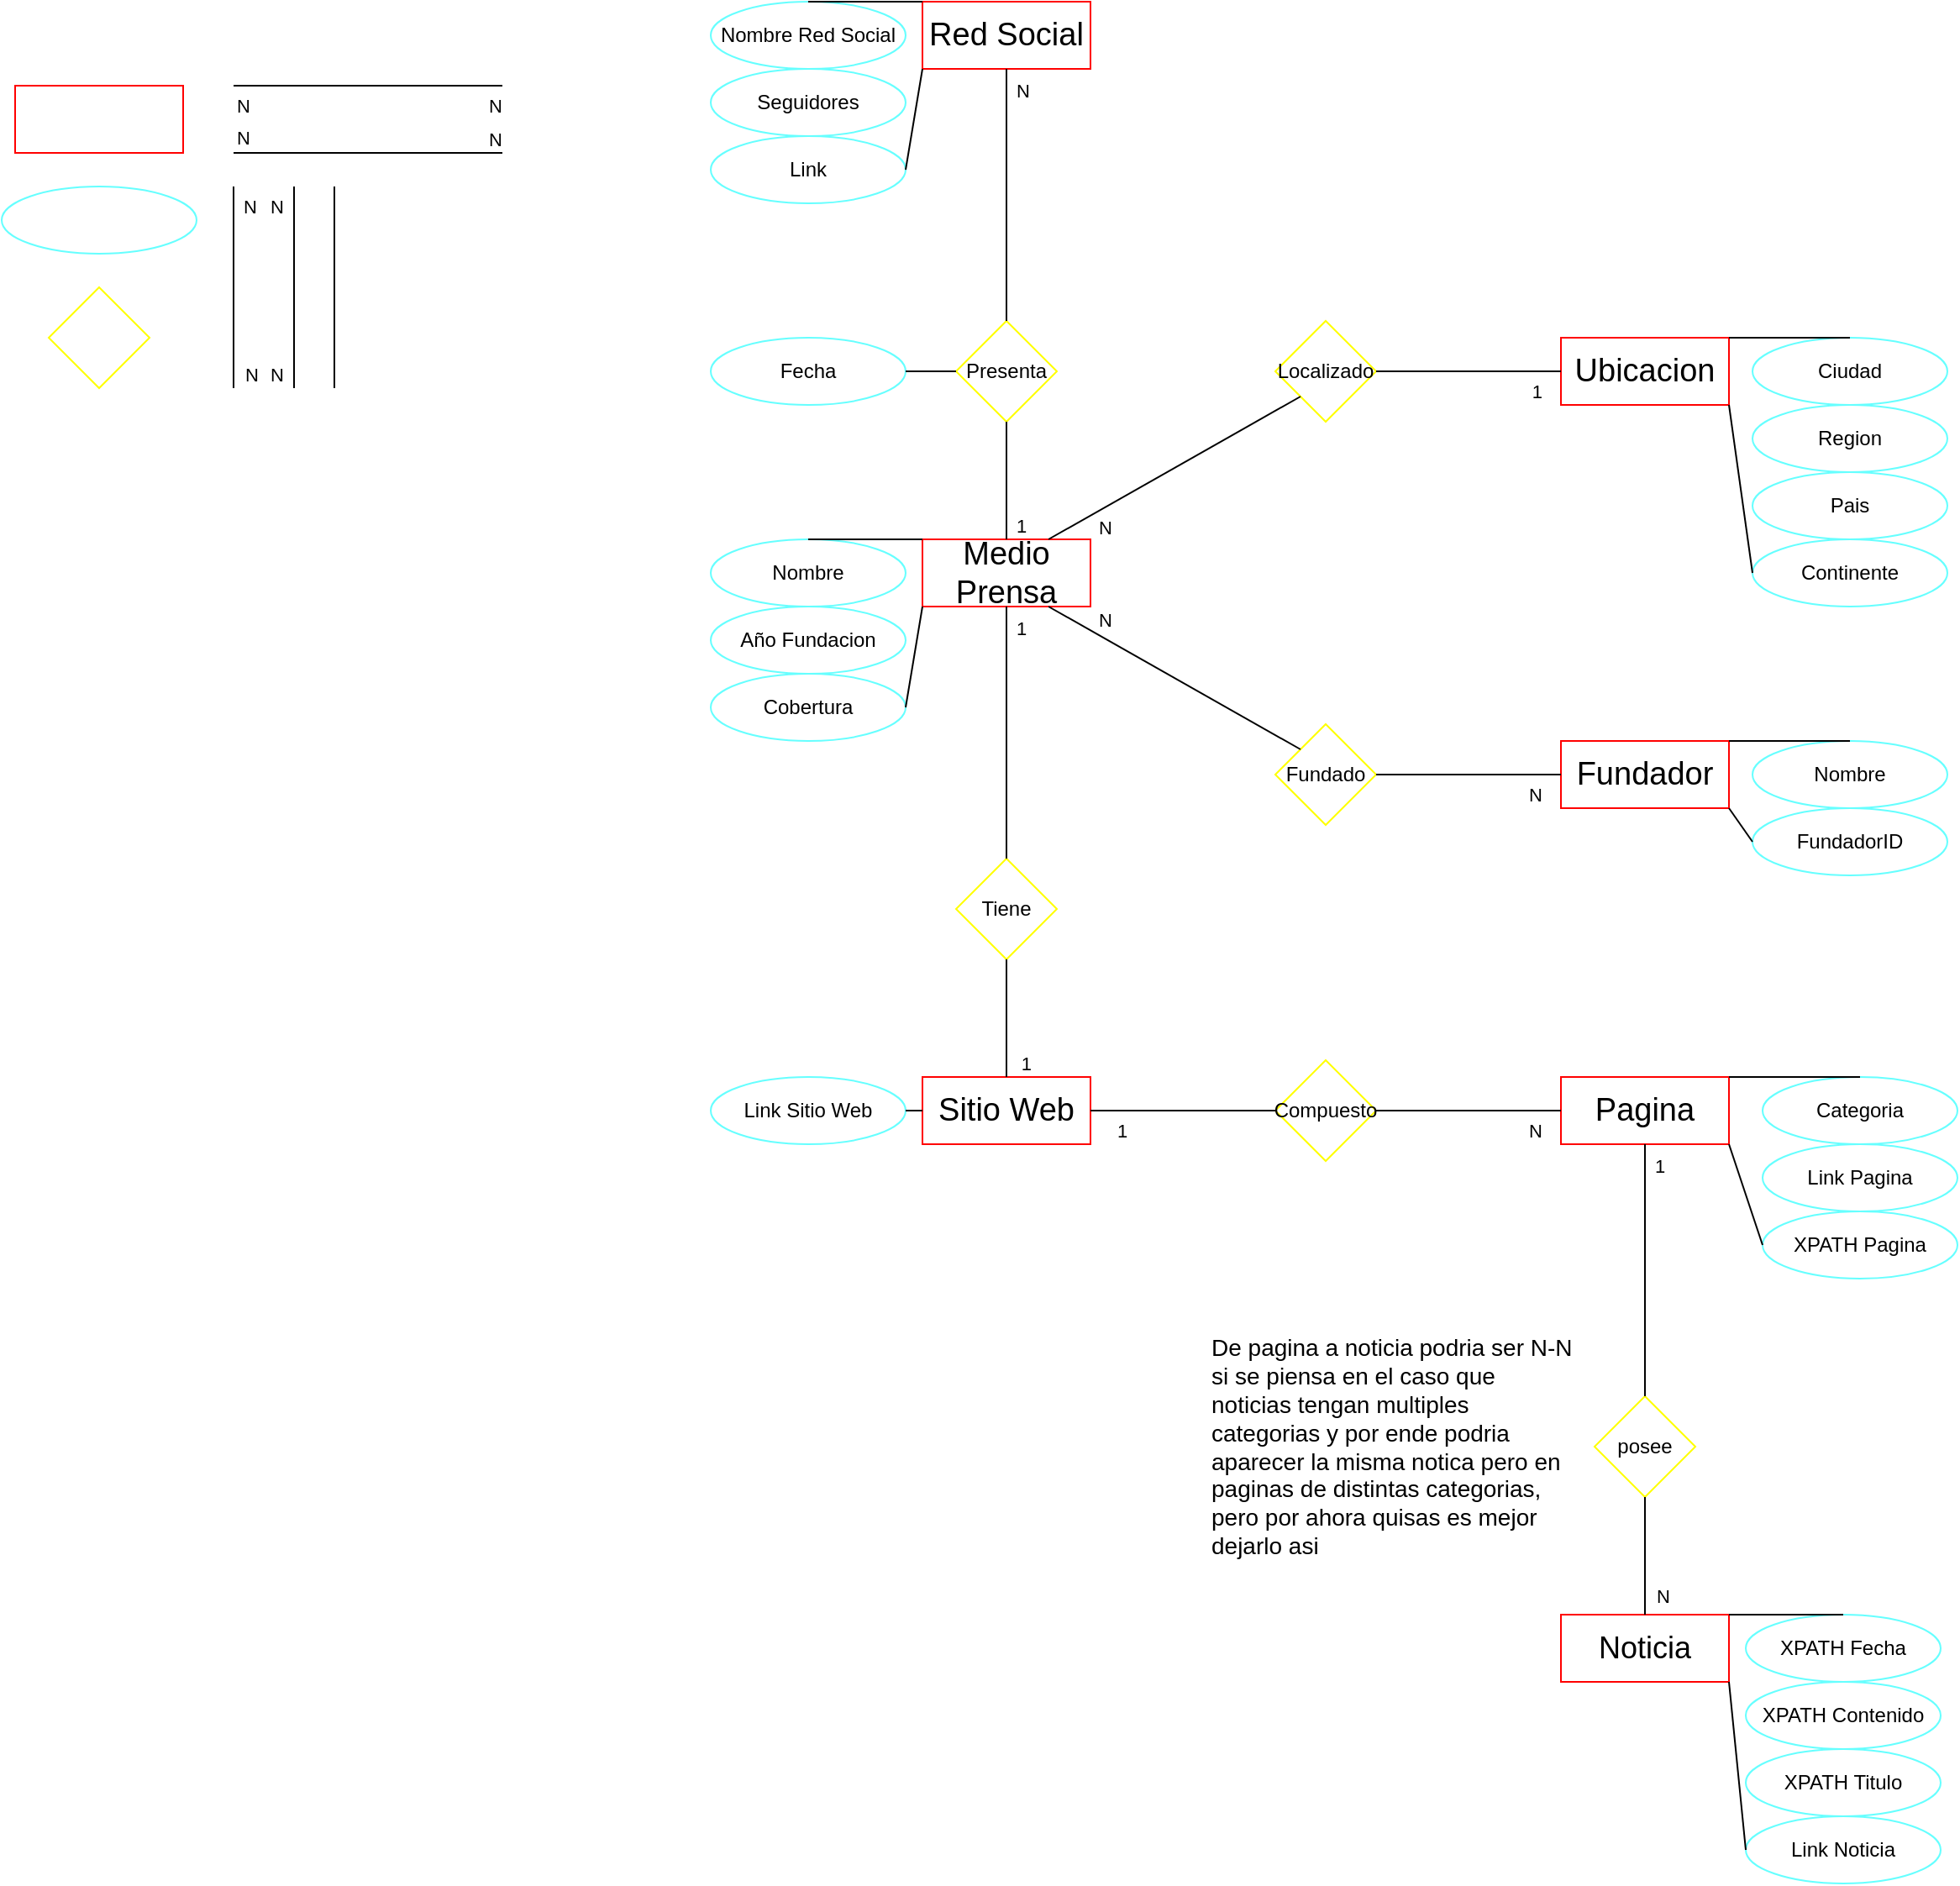 <mxfile>
    <diagram name="Página-1" id="lxS2CNAL6hp_V3PkIYL_">
        <mxGraphModel dx="1469" dy="944" grid="1" gridSize="10" guides="1" tooltips="1" connect="1" arrows="1" fold="1" page="0" pageScale="1" pageWidth="827" pageHeight="1169" math="0" shadow="0">
            <root>
                <mxCell id="0"/>
                <mxCell id="1" parent="0"/>
                <mxCell id="jM-bACAt7TGIaR6FnqXF-10" value="" style="endArrow=none;html=1;rounded=0;endFill=0;" parent="1" edge="1">
                    <mxGeometry relative="1" as="geometry">
                        <mxPoint x="210" y="50" as="sourcePoint"/>
                        <mxPoint x="370" y="50" as="targetPoint"/>
                    </mxGeometry>
                </mxCell>
                <mxCell id="jM-bACAt7TGIaR6FnqXF-12" value="N" style="edgeLabel;resizable=0;html=1;align=left;verticalAlign=bottom;" parent="jM-bACAt7TGIaR6FnqXF-10" connectable="0" vertex="1">
                    <mxGeometry x="-1" relative="1" as="geometry">
                        <mxPoint y="-1" as="offset"/>
                    </mxGeometry>
                </mxCell>
                <mxCell id="jM-bACAt7TGIaR6FnqXF-13" value="N" style="edgeLabel;resizable=0;html=1;align=right;verticalAlign=bottom;" parent="jM-bACAt7TGIaR6FnqXF-10" connectable="0" vertex="1">
                    <mxGeometry x="1" relative="1" as="geometry"/>
                </mxCell>
                <mxCell id="jM-bACAt7TGIaR6FnqXF-14" value="Medio Prensa" style="rounded=0;whiteSpace=wrap;html=1;strokeColor=#FF0000;fontSize=19;" parent="1" vertex="1">
                    <mxGeometry x="620" y="280" width="100" height="40" as="geometry"/>
                </mxCell>
                <mxCell id="jM-bACAt7TGIaR6FnqXF-15" value="Nombre" style="ellipse;whiteSpace=wrap;html=1;gradientColor=none;strokeColor=#66FFFF;" parent="1" vertex="1">
                    <mxGeometry x="494" y="280" width="116" height="40" as="geometry"/>
                </mxCell>
                <mxCell id="jM-bACAt7TGIaR6FnqXF-16" value="Año Fundacion" style="ellipse;whiteSpace=wrap;html=1;gradientColor=none;strokeColor=#66FFFF;" parent="1" vertex="1">
                    <mxGeometry x="494" y="320" width="116" height="40" as="geometry"/>
                </mxCell>
                <mxCell id="jM-bACAt7TGIaR6FnqXF-17" value="Cobertura" style="ellipse;whiteSpace=wrap;html=1;gradientColor=none;strokeColor=#66FFFF;" parent="1" vertex="1">
                    <mxGeometry x="494" y="360" width="116" height="40" as="geometry"/>
                </mxCell>
                <mxCell id="jM-bACAt7TGIaR6FnqXF-19" value="Tiene" style="rhombus;whiteSpace=wrap;html=1;strokeColor=#FFFF00;" parent="1" vertex="1">
                    <mxGeometry x="640" y="470" width="60" height="60" as="geometry"/>
                </mxCell>
                <mxCell id="jM-bACAt7TGIaR6FnqXF-20" value="Sitio Web" style="rounded=0;whiteSpace=wrap;html=1;strokeColor=#FF0000;fontSize=19;" parent="1" vertex="1">
                    <mxGeometry x="620" y="600" width="100" height="40" as="geometry"/>
                </mxCell>
                <mxCell id="jM-bACAt7TGIaR6FnqXF-21" value="" style="endArrow=none;html=1;rounded=0;endFill=0;" parent="1" edge="1">
                    <mxGeometry relative="1" as="geometry">
                        <mxPoint x="246" y="70" as="sourcePoint"/>
                        <mxPoint x="246" y="190" as="targetPoint"/>
                    </mxGeometry>
                </mxCell>
                <mxCell id="jM-bACAt7TGIaR6FnqXF-22" value="N" style="edgeLabel;resizable=0;html=1;align=left;verticalAlign=bottom;" parent="jM-bACAt7TGIaR6FnqXF-21" connectable="0" vertex="1">
                    <mxGeometry x="-1" relative="1" as="geometry">
                        <mxPoint x="-16" y="20" as="offset"/>
                    </mxGeometry>
                </mxCell>
                <mxCell id="jM-bACAt7TGIaR6FnqXF-23" value="N" style="edgeLabel;resizable=0;html=1;align=right;verticalAlign=bottom;" parent="jM-bACAt7TGIaR6FnqXF-21" connectable="0" vertex="1">
                    <mxGeometry x="1" relative="1" as="geometry">
                        <mxPoint x="-6" as="offset"/>
                    </mxGeometry>
                </mxCell>
                <mxCell id="jM-bACAt7TGIaR6FnqXF-24" value="" style="endArrow=none;html=1;rounded=0;endFill=0;" parent="1" edge="1">
                    <mxGeometry relative="1" as="geometry">
                        <mxPoint x="210" y="10" as="sourcePoint"/>
                        <mxPoint x="370" y="10" as="targetPoint"/>
                    </mxGeometry>
                </mxCell>
                <mxCell id="jM-bACAt7TGIaR6FnqXF-25" value="N" style="edgeLabel;resizable=0;html=1;align=left;verticalAlign=bottom;" parent="jM-bACAt7TGIaR6FnqXF-24" connectable="0" vertex="1">
                    <mxGeometry x="-1" relative="1" as="geometry">
                        <mxPoint y="20" as="offset"/>
                    </mxGeometry>
                </mxCell>
                <mxCell id="jM-bACAt7TGIaR6FnqXF-26" value="N" style="edgeLabel;resizable=0;html=1;align=right;verticalAlign=bottom;" parent="jM-bACAt7TGIaR6FnqXF-24" connectable="0" vertex="1">
                    <mxGeometry x="1" relative="1" as="geometry">
                        <mxPoint y="20" as="offset"/>
                    </mxGeometry>
                </mxCell>
                <mxCell id="jM-bACAt7TGIaR6FnqXF-31" value="" style="endArrow=none;html=1;rounded=0;endFill=0;" parent="1" edge="1">
                    <mxGeometry relative="1" as="geometry">
                        <mxPoint x="210" y="70" as="sourcePoint"/>
                        <mxPoint x="210" y="190" as="targetPoint"/>
                    </mxGeometry>
                </mxCell>
                <mxCell id="jM-bACAt7TGIaR6FnqXF-32" value="N" style="edgeLabel;resizable=0;html=1;align=left;verticalAlign=bottom;" parent="jM-bACAt7TGIaR6FnqXF-31" connectable="0" vertex="1">
                    <mxGeometry x="-1" relative="1" as="geometry">
                        <mxPoint x="4" y="20" as="offset"/>
                    </mxGeometry>
                </mxCell>
                <mxCell id="jM-bACAt7TGIaR6FnqXF-33" value="N" style="edgeLabel;resizable=0;html=1;align=right;verticalAlign=bottom;" parent="jM-bACAt7TGIaR6FnqXF-31" connectable="0" vertex="1">
                    <mxGeometry x="1" relative="1" as="geometry">
                        <mxPoint x="15" as="offset"/>
                    </mxGeometry>
                </mxCell>
                <mxCell id="jM-bACAt7TGIaR6FnqXF-34" value="Link Sitio Web" style="ellipse;whiteSpace=wrap;html=1;gradientColor=none;strokeColor=#66FFFF;" parent="1" vertex="1">
                    <mxGeometry x="494" y="600" width="116" height="40" as="geometry"/>
                </mxCell>
                <mxCell id="jM-bACAt7TGIaR6FnqXF-35" value="Compuesto" style="rhombus;whiteSpace=wrap;html=1;strokeColor=#FFFF00;" parent="1" vertex="1">
                    <mxGeometry x="830" y="590" width="60" height="60" as="geometry"/>
                </mxCell>
                <mxCell id="jM-bACAt7TGIaR6FnqXF-36" value="Pagina" style="rounded=0;whiteSpace=wrap;html=1;strokeColor=#FF0000;fontSize=19;" parent="1" vertex="1">
                    <mxGeometry x="1000" y="600" width="100" height="40" as="geometry"/>
                </mxCell>
                <mxCell id="jM-bACAt7TGIaR6FnqXF-37" value="Categoria" style="ellipse;whiteSpace=wrap;html=1;gradientColor=none;strokeColor=#66FFFF;" parent="1" vertex="1">
                    <mxGeometry x="1120" y="600" width="116" height="40" as="geometry"/>
                </mxCell>
                <mxCell id="jM-bACAt7TGIaR6FnqXF-38" value="Link Pagina" style="ellipse;whiteSpace=wrap;html=1;gradientColor=none;strokeColor=#66FFFF;" parent="1" vertex="1">
                    <mxGeometry x="1120" y="640" width="116" height="40" as="geometry"/>
                </mxCell>
                <mxCell id="jM-bACAt7TGIaR6FnqXF-39" value="XPATH Pagina" style="ellipse;whiteSpace=wrap;html=1;gradientColor=none;strokeColor=#66FFFF;" parent="1" vertex="1">
                    <mxGeometry x="1120" y="680" width="116" height="40" as="geometry"/>
                </mxCell>
                <mxCell id="jM-bACAt7TGIaR6FnqXF-40" value="posee" style="rhombus;whiteSpace=wrap;html=1;strokeColor=#FFFF00;" parent="1" vertex="1">
                    <mxGeometry x="1020" y="790" width="60" height="60" as="geometry"/>
                </mxCell>
                <mxCell id="jM-bACAt7TGIaR6FnqXF-41" value="&lt;font style=&quot;font-size: 18px;&quot;&gt;Noticia&lt;/font&gt;" style="rounded=0;whiteSpace=wrap;html=1;strokeColor=#FF0000;" parent="1" vertex="1">
                    <mxGeometry x="1000" y="920" width="100" height="40" as="geometry"/>
                </mxCell>
                <mxCell id="jM-bACAt7TGIaR6FnqXF-42" value="XPATH Fecha" style="ellipse;whiteSpace=wrap;html=1;gradientColor=none;strokeColor=#66FFFF;" parent="1" vertex="1">
                    <mxGeometry x="1110" y="920" width="116" height="40" as="geometry"/>
                </mxCell>
                <mxCell id="jM-bACAt7TGIaR6FnqXF-43" value="XPATH Contenido" style="ellipse;whiteSpace=wrap;html=1;gradientColor=none;strokeColor=#66FFFF;" parent="1" vertex="1">
                    <mxGeometry x="1110" y="960" width="116" height="40" as="geometry"/>
                </mxCell>
                <mxCell id="jM-bACAt7TGIaR6FnqXF-44" value="XPATH Titulo" style="ellipse;whiteSpace=wrap;html=1;gradientColor=none;strokeColor=#66FFFF;" parent="1" vertex="1">
                    <mxGeometry x="1110" y="1000" width="116" height="40" as="geometry"/>
                </mxCell>
                <mxCell id="jM-bACAt7TGIaR6FnqXF-46" value="Link Noticia" style="ellipse;whiteSpace=wrap;html=1;gradientColor=none;strokeColor=#66FFFF;" parent="1" vertex="1">
                    <mxGeometry x="1110" y="1040" width="116" height="40" as="geometry"/>
                </mxCell>
                <mxCell id="jM-bACAt7TGIaR6FnqXF-47" value="Fundador" style="rounded=0;whiteSpace=wrap;html=1;strokeColor=#FF0000;fontSize=19;" parent="1" vertex="1">
                    <mxGeometry x="1000" y="400" width="100" height="40" as="geometry"/>
                </mxCell>
                <mxCell id="jM-bACAt7TGIaR6FnqXF-48" value="Fundado" style="rhombus;whiteSpace=wrap;html=1;strokeColor=#FFFF00;" parent="1" vertex="1">
                    <mxGeometry x="830" y="390" width="60" height="60" as="geometry"/>
                </mxCell>
                <mxCell id="jM-bACAt7TGIaR6FnqXF-49" value="Nombre" style="ellipse;whiteSpace=wrap;html=1;gradientColor=none;strokeColor=#66FFFF;" parent="1" vertex="1">
                    <mxGeometry x="1114" y="400" width="116" height="40" as="geometry"/>
                </mxCell>
                <mxCell id="jM-bACAt7TGIaR6FnqXF-50" value="FundadorID" style="ellipse;whiteSpace=wrap;html=1;gradientColor=none;strokeColor=#66FFFF;" parent="1" vertex="1">
                    <mxGeometry x="1114" y="440" width="116" height="40" as="geometry"/>
                </mxCell>
                <mxCell id="jM-bACAt7TGIaR6FnqXF-51" value="Localizado" style="rhombus;whiteSpace=wrap;html=1;strokeColor=#FFFF00;" parent="1" vertex="1">
                    <mxGeometry x="830" y="150" width="60" height="60" as="geometry"/>
                </mxCell>
                <mxCell id="jM-bACAt7TGIaR6FnqXF-52" value="Ubicacion" style="rounded=0;whiteSpace=wrap;html=1;strokeColor=#FF0000;fontSize=19;" parent="1" vertex="1">
                    <mxGeometry x="1000" y="160" width="100" height="40" as="geometry"/>
                </mxCell>
                <mxCell id="jM-bACAt7TGIaR6FnqXF-53" value="Ciudad" style="ellipse;whiteSpace=wrap;html=1;gradientColor=none;strokeColor=#66FFFF;" parent="1" vertex="1">
                    <mxGeometry x="1114" y="160" width="116" height="40" as="geometry"/>
                </mxCell>
                <mxCell id="jM-bACAt7TGIaR6FnqXF-54" value="Region" style="ellipse;whiteSpace=wrap;html=1;gradientColor=none;strokeColor=#66FFFF;" parent="1" vertex="1">
                    <mxGeometry x="1114" y="200" width="116" height="40" as="geometry"/>
                </mxCell>
                <mxCell id="jM-bACAt7TGIaR6FnqXF-55" value="Pais" style="ellipse;whiteSpace=wrap;html=1;gradientColor=none;strokeColor=#66FFFF;" parent="1" vertex="1">
                    <mxGeometry x="1114" y="240" width="116" height="40" as="geometry"/>
                </mxCell>
                <mxCell id="jM-bACAt7TGIaR6FnqXF-56" value="Continente" style="ellipse;whiteSpace=wrap;html=1;gradientColor=none;strokeColor=#66FFFF;" parent="1" vertex="1">
                    <mxGeometry x="1114" y="280" width="116" height="40" as="geometry"/>
                </mxCell>
                <mxCell id="jM-bACAt7TGIaR6FnqXF-57" value="Presenta" style="rhombus;whiteSpace=wrap;html=1;strokeColor=#FFFF00;" parent="1" vertex="1">
                    <mxGeometry x="640" y="150" width="60" height="60" as="geometry"/>
                </mxCell>
                <mxCell id="jM-bACAt7TGIaR6FnqXF-58" value="Red Social" style="rounded=0;whiteSpace=wrap;html=1;strokeColor=#FF0000;fontSize=19;" parent="1" vertex="1">
                    <mxGeometry x="620" y="-40" width="100" height="40" as="geometry"/>
                </mxCell>
                <mxCell id="jM-bACAt7TGIaR6FnqXF-59" value="Nombre Red Social" style="ellipse;whiteSpace=wrap;html=1;gradientColor=none;strokeColor=#66FFFF;" parent="1" vertex="1">
                    <mxGeometry x="494" y="-40" width="116" height="40" as="geometry"/>
                </mxCell>
                <mxCell id="jM-bACAt7TGIaR6FnqXF-60" value="Seguidores" style="ellipse;whiteSpace=wrap;html=1;gradientColor=none;strokeColor=#66FFFF;" parent="1" vertex="1">
                    <mxGeometry x="494" width="116" height="40" as="geometry"/>
                </mxCell>
                <mxCell id="jM-bACAt7TGIaR6FnqXF-61" value="Link" style="ellipse;whiteSpace=wrap;html=1;gradientColor=none;strokeColor=#66FFFF;" parent="1" vertex="1">
                    <mxGeometry x="494" y="40" width="116" height="40" as="geometry"/>
                </mxCell>
                <mxCell id="jM-bACAt7TGIaR6FnqXF-62" value="Fecha" style="ellipse;whiteSpace=wrap;html=1;gradientColor=none;strokeColor=#66FFFF;" parent="1" vertex="1">
                    <mxGeometry x="494" y="160" width="116" height="40" as="geometry"/>
                </mxCell>
                <mxCell id="jM-bACAt7TGIaR6FnqXF-66" value="" style="endArrow=none;html=1;rounded=0;endFill=0;exitX=0.5;exitY=1;exitDx=0;exitDy=0;entryX=0.5;entryY=0;entryDx=0;entryDy=0;" parent="1" source="jM-bACAt7TGIaR6FnqXF-40" target="jM-bACAt7TGIaR6FnqXF-41" edge="1">
                    <mxGeometry relative="1" as="geometry">
                        <mxPoint x="1350" y="820" as="sourcePoint"/>
                        <mxPoint x="1350" y="940" as="targetPoint"/>
                    </mxGeometry>
                </mxCell>
                <mxCell id="jM-bACAt7TGIaR6FnqXF-68" value="N" style="edgeLabel;resizable=0;html=1;align=right;verticalAlign=bottom;" parent="jM-bACAt7TGIaR6FnqXF-66" connectable="0" vertex="1">
                    <mxGeometry x="1" relative="1" as="geometry">
                        <mxPoint x="15" y="-3" as="offset"/>
                    </mxGeometry>
                </mxCell>
                <mxCell id="jM-bACAt7TGIaR6FnqXF-75" value="" style="endArrow=none;html=1;rounded=0;endFill=0;exitX=0.5;exitY=1;exitDx=0;exitDy=0;entryX=0.5;entryY=0;entryDx=0;entryDy=0;" parent="1" source="jM-bACAt7TGIaR6FnqXF-36" target="jM-bACAt7TGIaR6FnqXF-40" edge="1">
                    <mxGeometry relative="1" as="geometry">
                        <mxPoint x="1120" y="840" as="sourcePoint"/>
                        <mxPoint x="1120" y="960" as="targetPoint"/>
                    </mxGeometry>
                </mxCell>
                <mxCell id="jM-bACAt7TGIaR6FnqXF-76" value="1" style="edgeLabel;resizable=0;html=1;align=left;verticalAlign=bottom;" parent="jM-bACAt7TGIaR6FnqXF-75" connectable="0" vertex="1">
                    <mxGeometry x="-1" relative="1" as="geometry">
                        <mxPoint x="4" y="21" as="offset"/>
                    </mxGeometry>
                </mxCell>
                <mxCell id="jM-bACAt7TGIaR6FnqXF-81" value="&lt;font style=&quot;font-size: 14px;&quot;&gt;De pagina a noticia podria ser N-N si se piensa en el caso que noticias tengan multiples categorias y por ende podria aparecer la misma notica pero en paginas de distintas categorias, pero por ahora quisas es mejor dejarlo asi&lt;/font&gt;" style="text;html=1;strokeColor=none;fillColor=none;align=left;verticalAlign=middle;whiteSpace=wrap;rounded=0;" parent="1" vertex="1">
                    <mxGeometry x="790" y="745" width="220" height="150" as="geometry"/>
                </mxCell>
                <mxCell id="jM-bACAt7TGIaR6FnqXF-85" value="" style="endArrow=none;html=1;rounded=0;endFill=0;exitX=1;exitY=0.5;exitDx=0;exitDy=0;" parent="1" source="jM-bACAt7TGIaR6FnqXF-20" target="jM-bACAt7TGIaR6FnqXF-35" edge="1">
                    <mxGeometry relative="1" as="geometry">
                        <mxPoint x="940" y="670" as="sourcePoint"/>
                        <mxPoint x="1100" y="670" as="targetPoint"/>
                    </mxGeometry>
                </mxCell>
                <mxCell id="jM-bACAt7TGIaR6FnqXF-86" value="1" style="edgeLabel;resizable=0;html=1;align=left;verticalAlign=bottom;" parent="jM-bACAt7TGIaR6FnqXF-85" connectable="0" vertex="1">
                    <mxGeometry x="-1" relative="1" as="geometry">
                        <mxPoint x="14" y="20" as="offset"/>
                    </mxGeometry>
                </mxCell>
                <mxCell id="jM-bACAt7TGIaR6FnqXF-88" value="" style="endArrow=none;html=1;rounded=0;endFill=0;exitX=1;exitY=0.5;exitDx=0;exitDy=0;entryX=0;entryY=0.5;entryDx=0;entryDy=0;" parent="1" source="jM-bACAt7TGIaR6FnqXF-35" target="jM-bACAt7TGIaR6FnqXF-36" edge="1">
                    <mxGeometry relative="1" as="geometry">
                        <mxPoint x="910" y="510" as="sourcePoint"/>
                        <mxPoint x="1070" y="510" as="targetPoint"/>
                    </mxGeometry>
                </mxCell>
                <mxCell id="jM-bACAt7TGIaR6FnqXF-90" value="N" style="edgeLabel;resizable=0;html=1;align=right;verticalAlign=bottom;" parent="jM-bACAt7TGIaR6FnqXF-88" connectable="0" vertex="1">
                    <mxGeometry x="1" relative="1" as="geometry">
                        <mxPoint x="-11" y="20" as="offset"/>
                    </mxGeometry>
                </mxCell>
                <mxCell id="jM-bACAt7TGIaR6FnqXF-91" value="" style="endArrow=none;html=1;rounded=0;endFill=0;exitX=0.5;exitY=1;exitDx=0;exitDy=0;entryX=0.5;entryY=0;entryDx=0;entryDy=0;" parent="1" source="jM-bACAt7TGIaR6FnqXF-14" target="jM-bACAt7TGIaR6FnqXF-19" edge="1">
                    <mxGeometry relative="1" as="geometry">
                        <mxPoint x="710" y="550" as="sourcePoint"/>
                        <mxPoint x="710" y="670" as="targetPoint"/>
                    </mxGeometry>
                </mxCell>
                <mxCell id="jM-bACAt7TGIaR6FnqXF-92" value="1" style="edgeLabel;resizable=0;html=1;align=left;verticalAlign=bottom;" parent="jM-bACAt7TGIaR6FnqXF-91" connectable="0" vertex="1">
                    <mxGeometry x="-1" relative="1" as="geometry">
                        <mxPoint x="4" y="21" as="offset"/>
                    </mxGeometry>
                </mxCell>
                <mxCell id="jM-bACAt7TGIaR6FnqXF-93" value="" style="endArrow=none;html=1;rounded=0;endFill=0;entryX=0.5;entryY=0;entryDx=0;entryDy=0;exitX=0.5;exitY=1;exitDx=0;exitDy=0;" parent="1" source="jM-bACAt7TGIaR6FnqXF-19" target="jM-bACAt7TGIaR6FnqXF-20" edge="1">
                    <mxGeometry relative="1" as="geometry">
                        <mxPoint x="734" y="530" as="sourcePoint"/>
                        <mxPoint x="774" y="620" as="targetPoint"/>
                    </mxGeometry>
                </mxCell>
                <mxCell id="jM-bACAt7TGIaR6FnqXF-94" value="1" style="edgeLabel;resizable=0;html=1;align=right;verticalAlign=bottom;" parent="jM-bACAt7TGIaR6FnqXF-93" connectable="0" vertex="1">
                    <mxGeometry x="1" relative="1" as="geometry">
                        <mxPoint x="15" as="offset"/>
                    </mxGeometry>
                </mxCell>
                <mxCell id="jM-bACAt7TGIaR6FnqXF-95" value="" style="endArrow=none;html=1;rounded=0;endFill=0;exitX=0.75;exitY=1;exitDx=0;exitDy=0;entryX=0;entryY=0;entryDx=0;entryDy=0;" parent="1" source="jM-bACAt7TGIaR6FnqXF-14" target="jM-bACAt7TGIaR6FnqXF-48" edge="1">
                    <mxGeometry relative="1" as="geometry">
                        <mxPoint x="770" y="400" as="sourcePoint"/>
                        <mxPoint x="894" y="400" as="targetPoint"/>
                    </mxGeometry>
                </mxCell>
                <mxCell id="jM-bACAt7TGIaR6FnqXF-96" value="N" style="edgeLabel;resizable=0;html=1;align=left;verticalAlign=bottom;" parent="jM-bACAt7TGIaR6FnqXF-95" connectable="0" vertex="1">
                    <mxGeometry x="-1" relative="1" as="geometry">
                        <mxPoint x="28" y="16" as="offset"/>
                    </mxGeometry>
                </mxCell>
                <mxCell id="jM-bACAt7TGIaR6FnqXF-97" value="" style="endArrow=none;html=1;rounded=0;endFill=0;exitX=1;exitY=0.5;exitDx=0;exitDy=0;entryX=0;entryY=0.5;entryDx=0;entryDy=0;" parent="1" source="jM-bACAt7TGIaR6FnqXF-48" target="jM-bACAt7TGIaR6FnqXF-47" edge="1">
                    <mxGeometry relative="1" as="geometry">
                        <mxPoint x="860" y="750" as="sourcePoint"/>
                        <mxPoint x="1010" y="750" as="targetPoint"/>
                    </mxGeometry>
                </mxCell>
                <mxCell id="jM-bACAt7TGIaR6FnqXF-98" value="N" style="edgeLabel;resizable=0;html=1;align=right;verticalAlign=bottom;" parent="jM-bACAt7TGIaR6FnqXF-97" connectable="0" vertex="1">
                    <mxGeometry x="1" relative="1" as="geometry">
                        <mxPoint x="-11" y="20" as="offset"/>
                    </mxGeometry>
                </mxCell>
                <mxCell id="jM-bACAt7TGIaR6FnqXF-99" value="" style="endArrow=none;html=1;rounded=0;endFill=0;exitX=0.75;exitY=0;exitDx=0;exitDy=0;entryX=0;entryY=1;entryDx=0;entryDy=0;" parent="1" source="jM-bACAt7TGIaR6FnqXF-14" target="jM-bACAt7TGIaR6FnqXF-51" edge="1">
                    <mxGeometry relative="1" as="geometry">
                        <mxPoint x="716" y="480" as="sourcePoint"/>
                        <mxPoint x="840" y="480" as="targetPoint"/>
                    </mxGeometry>
                </mxCell>
                <mxCell id="jM-bACAt7TGIaR6FnqXF-100" value="N" style="edgeLabel;resizable=0;html=1;align=left;verticalAlign=bottom;" parent="jM-bACAt7TGIaR6FnqXF-99" connectable="0" vertex="1">
                    <mxGeometry x="-1" relative="1" as="geometry">
                        <mxPoint x="28" y="1" as="offset"/>
                    </mxGeometry>
                </mxCell>
                <mxCell id="jM-bACAt7TGIaR6FnqXF-102" value="" style="endArrow=none;html=1;rounded=0;endFill=0;exitX=1;exitY=0.5;exitDx=0;exitDy=0;entryX=0;entryY=0.5;entryDx=0;entryDy=0;" parent="1" source="jM-bACAt7TGIaR6FnqXF-51" target="jM-bACAt7TGIaR6FnqXF-52" edge="1">
                    <mxGeometry relative="1" as="geometry">
                        <mxPoint x="860" y="390" as="sourcePoint"/>
                        <mxPoint x="1010" y="390" as="targetPoint"/>
                    </mxGeometry>
                </mxCell>
                <mxCell id="jM-bACAt7TGIaR6FnqXF-103" value="1" style="edgeLabel;resizable=0;html=1;align=right;verticalAlign=bottom;" parent="jM-bACAt7TGIaR6FnqXF-102" connectable="0" vertex="1">
                    <mxGeometry x="1" relative="1" as="geometry">
                        <mxPoint x="-11" y="20" as="offset"/>
                    </mxGeometry>
                </mxCell>
                <mxCell id="jM-bACAt7TGIaR6FnqXF-105" value="" style="endArrow=none;html=1;rounded=0;endFill=0;exitX=0.5;exitY=0;exitDx=0;exitDy=0;entryX=0.5;entryY=1;entryDx=0;entryDy=0;" parent="1" source="jM-bACAt7TGIaR6FnqXF-14" target="jM-bACAt7TGIaR6FnqXF-57" edge="1">
                    <mxGeometry relative="1" as="geometry">
                        <mxPoint x="691" y="460" as="sourcePoint"/>
                        <mxPoint x="855" y="295" as="targetPoint"/>
                    </mxGeometry>
                </mxCell>
                <mxCell id="jM-bACAt7TGIaR6FnqXF-106" value="1" style="edgeLabel;resizable=0;html=1;align=left;verticalAlign=bottom;" parent="jM-bACAt7TGIaR6FnqXF-105" connectable="0" vertex="1">
                    <mxGeometry x="-1" relative="1" as="geometry">
                        <mxPoint x="4" as="offset"/>
                    </mxGeometry>
                </mxCell>
                <mxCell id="jM-bACAt7TGIaR6FnqXF-107" value="" style="endArrow=none;html=1;rounded=0;endFill=0;exitX=0.5;exitY=1;exitDx=0;exitDy=0;entryX=0.5;entryY=0;entryDx=0;entryDy=0;" parent="1" source="jM-bACAt7TGIaR6FnqXF-58" target="jM-bACAt7TGIaR6FnqXF-57" edge="1">
                    <mxGeometry relative="1" as="geometry">
                        <mxPoint x="666" y="500" as="sourcePoint"/>
                        <mxPoint x="656" y="240" as="targetPoint"/>
                    </mxGeometry>
                </mxCell>
                <mxCell id="jM-bACAt7TGIaR6FnqXF-108" value="N" style="edgeLabel;resizable=0;html=1;align=left;verticalAlign=bottom;" parent="jM-bACAt7TGIaR6FnqXF-107" connectable="0" vertex="1">
                    <mxGeometry x="-1" relative="1" as="geometry">
                        <mxPoint x="4" y="21" as="offset"/>
                    </mxGeometry>
                </mxCell>
                <mxCell id="jM-bACAt7TGIaR6FnqXF-112" value="" style="rounded=0;whiteSpace=wrap;html=1;strokeColor=#FF0000;fontSize=19;" parent="1" vertex="1">
                    <mxGeometry x="80" y="10" width="100" height="40" as="geometry"/>
                </mxCell>
                <mxCell id="jM-bACAt7TGIaR6FnqXF-113" value="" style="ellipse;whiteSpace=wrap;html=1;gradientColor=none;strokeColor=#66FFFF;" parent="1" vertex="1">
                    <mxGeometry x="72" y="70" width="116" height="40" as="geometry"/>
                </mxCell>
                <mxCell id="jM-bACAt7TGIaR6FnqXF-117" value="" style="rhombus;whiteSpace=wrap;html=1;strokeColor=#FFFF00;" parent="1" vertex="1">
                    <mxGeometry x="100" y="130" width="60" height="60" as="geometry"/>
                </mxCell>
                <mxCell id="jM-bACAt7TGIaR6FnqXF-118" value="" style="endArrow=none;html=1;rounded=0;" parent="1" edge="1">
                    <mxGeometry width="50" height="50" relative="1" as="geometry">
                        <mxPoint x="270" y="190" as="sourcePoint"/>
                        <mxPoint x="270" y="70" as="targetPoint"/>
                    </mxGeometry>
                </mxCell>
                <mxCell id="jM-bACAt7TGIaR6FnqXF-119" value="" style="endArrow=none;html=1;rounded=0;entryX=0;entryY=0;entryDx=0;entryDy=0;exitX=0.5;exitY=0;exitDx=0;exitDy=0;" parent="1" source="jM-bACAt7TGIaR6FnqXF-59" target="jM-bACAt7TGIaR6FnqXF-58" edge="1">
                    <mxGeometry width="50" height="50" relative="1" as="geometry">
                        <mxPoint x="280" y="200" as="sourcePoint"/>
                        <mxPoint x="280" y="80" as="targetPoint"/>
                    </mxGeometry>
                </mxCell>
                <mxCell id="jM-bACAt7TGIaR6FnqXF-120" value="" style="endArrow=none;html=1;rounded=0;entryX=0;entryY=1;entryDx=0;entryDy=0;exitX=1;exitY=0.5;exitDx=0;exitDy=0;" parent="1" source="jM-bACAt7TGIaR6FnqXF-61" target="jM-bACAt7TGIaR6FnqXF-58" edge="1">
                    <mxGeometry width="50" height="50" relative="1" as="geometry">
                        <mxPoint x="562" y="-30" as="sourcePoint"/>
                        <mxPoint x="630" y="-30" as="targetPoint"/>
                    </mxGeometry>
                </mxCell>
                <mxCell id="jM-bACAt7TGIaR6FnqXF-121" value="" style="endArrow=none;html=1;rounded=0;exitX=0;exitY=0.5;exitDx=0;exitDy=0;entryX=1;entryY=0.5;entryDx=0;entryDy=0;" parent="1" source="jM-bACAt7TGIaR6FnqXF-57" target="jM-bACAt7TGIaR6FnqXF-62" edge="1">
                    <mxGeometry width="50" height="50" relative="1" as="geometry">
                        <mxPoint x="572" y="-20" as="sourcePoint"/>
                        <mxPoint x="610" y="180" as="targetPoint"/>
                    </mxGeometry>
                </mxCell>
                <mxCell id="jM-bACAt7TGIaR6FnqXF-122" value="" style="endArrow=none;html=1;rounded=0;entryX=0;entryY=0;entryDx=0;entryDy=0;exitX=0.5;exitY=0;exitDx=0;exitDy=0;" parent="1" source="jM-bACAt7TGIaR6FnqXF-15" target="jM-bACAt7TGIaR6FnqXF-14" edge="1">
                    <mxGeometry width="50" height="50" relative="1" as="geometry">
                        <mxPoint x="582" y="-10" as="sourcePoint"/>
                        <mxPoint x="650" y="-10" as="targetPoint"/>
                    </mxGeometry>
                </mxCell>
                <mxCell id="jM-bACAt7TGIaR6FnqXF-123" value="" style="endArrow=none;html=1;rounded=0;entryX=0;entryY=1;entryDx=0;entryDy=0;exitX=1;exitY=0.5;exitDx=0;exitDy=0;" parent="1" source="jM-bACAt7TGIaR6FnqXF-17" target="jM-bACAt7TGIaR6FnqXF-14" edge="1">
                    <mxGeometry width="50" height="50" relative="1" as="geometry">
                        <mxPoint x="562" y="290" as="sourcePoint"/>
                        <mxPoint x="630" y="290" as="targetPoint"/>
                    </mxGeometry>
                </mxCell>
                <mxCell id="jM-bACAt7TGIaR6FnqXF-124" value="" style="endArrow=none;html=1;rounded=0;entryX=0;entryY=0.5;entryDx=0;entryDy=0;exitX=1;exitY=0.5;exitDx=0;exitDy=0;" parent="1" source="jM-bACAt7TGIaR6FnqXF-34" target="jM-bACAt7TGIaR6FnqXF-20" edge="1">
                    <mxGeometry width="50" height="50" relative="1" as="geometry">
                        <mxPoint x="572" y="300" as="sourcePoint"/>
                        <mxPoint x="640" y="300" as="targetPoint"/>
                    </mxGeometry>
                </mxCell>
                <mxCell id="jM-bACAt7TGIaR6FnqXF-125" value="" style="endArrow=none;html=1;rounded=0;entryX=0.5;entryY=0;entryDx=0;entryDy=0;exitX=1;exitY=0;exitDx=0;exitDy=0;" parent="1" source="jM-bACAt7TGIaR6FnqXF-52" target="jM-bACAt7TGIaR6FnqXF-53" edge="1">
                    <mxGeometry width="50" height="50" relative="1" as="geometry">
                        <mxPoint x="1030" y="290" as="sourcePoint"/>
                        <mxPoint x="1098" y="290" as="targetPoint"/>
                    </mxGeometry>
                </mxCell>
                <mxCell id="jM-bACAt7TGIaR6FnqXF-126" value="" style="endArrow=none;html=1;rounded=0;entryX=0;entryY=0.5;entryDx=0;entryDy=0;exitX=1;exitY=1;exitDx=0;exitDy=0;" parent="1" source="jM-bACAt7TGIaR6FnqXF-52" target="jM-bACAt7TGIaR6FnqXF-56" edge="1">
                    <mxGeometry width="50" height="50" relative="1" as="geometry">
                        <mxPoint x="1110" y="170" as="sourcePoint"/>
                        <mxPoint x="1182" y="170" as="targetPoint"/>
                    </mxGeometry>
                </mxCell>
                <mxCell id="jM-bACAt7TGIaR6FnqXF-127" value="" style="endArrow=none;html=1;rounded=0;entryX=0.5;entryY=0;entryDx=0;entryDy=0;exitX=1;exitY=0;exitDx=0;exitDy=0;" parent="1" source="jM-bACAt7TGIaR6FnqXF-47" target="jM-bACAt7TGIaR6FnqXF-49" edge="1">
                    <mxGeometry width="50" height="50" relative="1" as="geometry">
                        <mxPoint x="1120" y="180" as="sourcePoint"/>
                        <mxPoint x="1192" y="180" as="targetPoint"/>
                    </mxGeometry>
                </mxCell>
                <mxCell id="jM-bACAt7TGIaR6FnqXF-128" value="" style="endArrow=none;html=1;rounded=0;entryX=1;entryY=1;entryDx=0;entryDy=0;exitX=0;exitY=0.5;exitDx=0;exitDy=0;" parent="1" source="jM-bACAt7TGIaR6FnqXF-50" target="jM-bACAt7TGIaR6FnqXF-47" edge="1">
                    <mxGeometry width="50" height="50" relative="1" as="geometry">
                        <mxPoint x="1130" y="190" as="sourcePoint"/>
                        <mxPoint x="1202" y="190" as="targetPoint"/>
                    </mxGeometry>
                </mxCell>
                <mxCell id="jM-bACAt7TGIaR6FnqXF-129" value="" style="endArrow=none;html=1;rounded=0;entryX=0.5;entryY=0;entryDx=0;entryDy=0;exitX=1;exitY=0;exitDx=0;exitDy=0;" parent="1" source="jM-bACAt7TGIaR6FnqXF-36" target="jM-bACAt7TGIaR6FnqXF-37" edge="1">
                    <mxGeometry width="50" height="50" relative="1" as="geometry">
                        <mxPoint x="1140" y="200" as="sourcePoint"/>
                        <mxPoint x="1212" y="200" as="targetPoint"/>
                    </mxGeometry>
                </mxCell>
                <mxCell id="jM-bACAt7TGIaR6FnqXF-130" value="" style="endArrow=none;html=1;rounded=0;entryX=0;entryY=0.5;entryDx=0;entryDy=0;exitX=1;exitY=1;exitDx=0;exitDy=0;" parent="1" source="jM-bACAt7TGIaR6FnqXF-36" target="jM-bACAt7TGIaR6FnqXF-39" edge="1">
                    <mxGeometry width="50" height="50" relative="1" as="geometry">
                        <mxPoint x="1110" y="610" as="sourcePoint"/>
                        <mxPoint x="1188" y="610" as="targetPoint"/>
                    </mxGeometry>
                </mxCell>
                <mxCell id="jM-bACAt7TGIaR6FnqXF-131" value="" style="endArrow=none;html=1;rounded=0;entryX=0.5;entryY=0;entryDx=0;entryDy=0;exitX=1;exitY=0;exitDx=0;exitDy=0;" parent="1" source="jM-bACAt7TGIaR6FnqXF-41" target="jM-bACAt7TGIaR6FnqXF-42" edge="1">
                    <mxGeometry width="50" height="50" relative="1" as="geometry">
                        <mxPoint x="1110" y="650" as="sourcePoint"/>
                        <mxPoint x="1130" y="710" as="targetPoint"/>
                    </mxGeometry>
                </mxCell>
                <mxCell id="jM-bACAt7TGIaR6FnqXF-132" value="" style="endArrow=none;html=1;rounded=0;entryX=0;entryY=0.5;entryDx=0;entryDy=0;exitX=1;exitY=1;exitDx=0;exitDy=0;" parent="1" source="jM-bACAt7TGIaR6FnqXF-41" target="jM-bACAt7TGIaR6FnqXF-46" edge="1">
                    <mxGeometry width="50" height="50" relative="1" as="geometry">
                        <mxPoint x="1110" y="930" as="sourcePoint"/>
                        <mxPoint x="1178" y="930" as="targetPoint"/>
                    </mxGeometry>
                </mxCell>
            </root>
        </mxGraphModel>
    </diagram>
</mxfile>